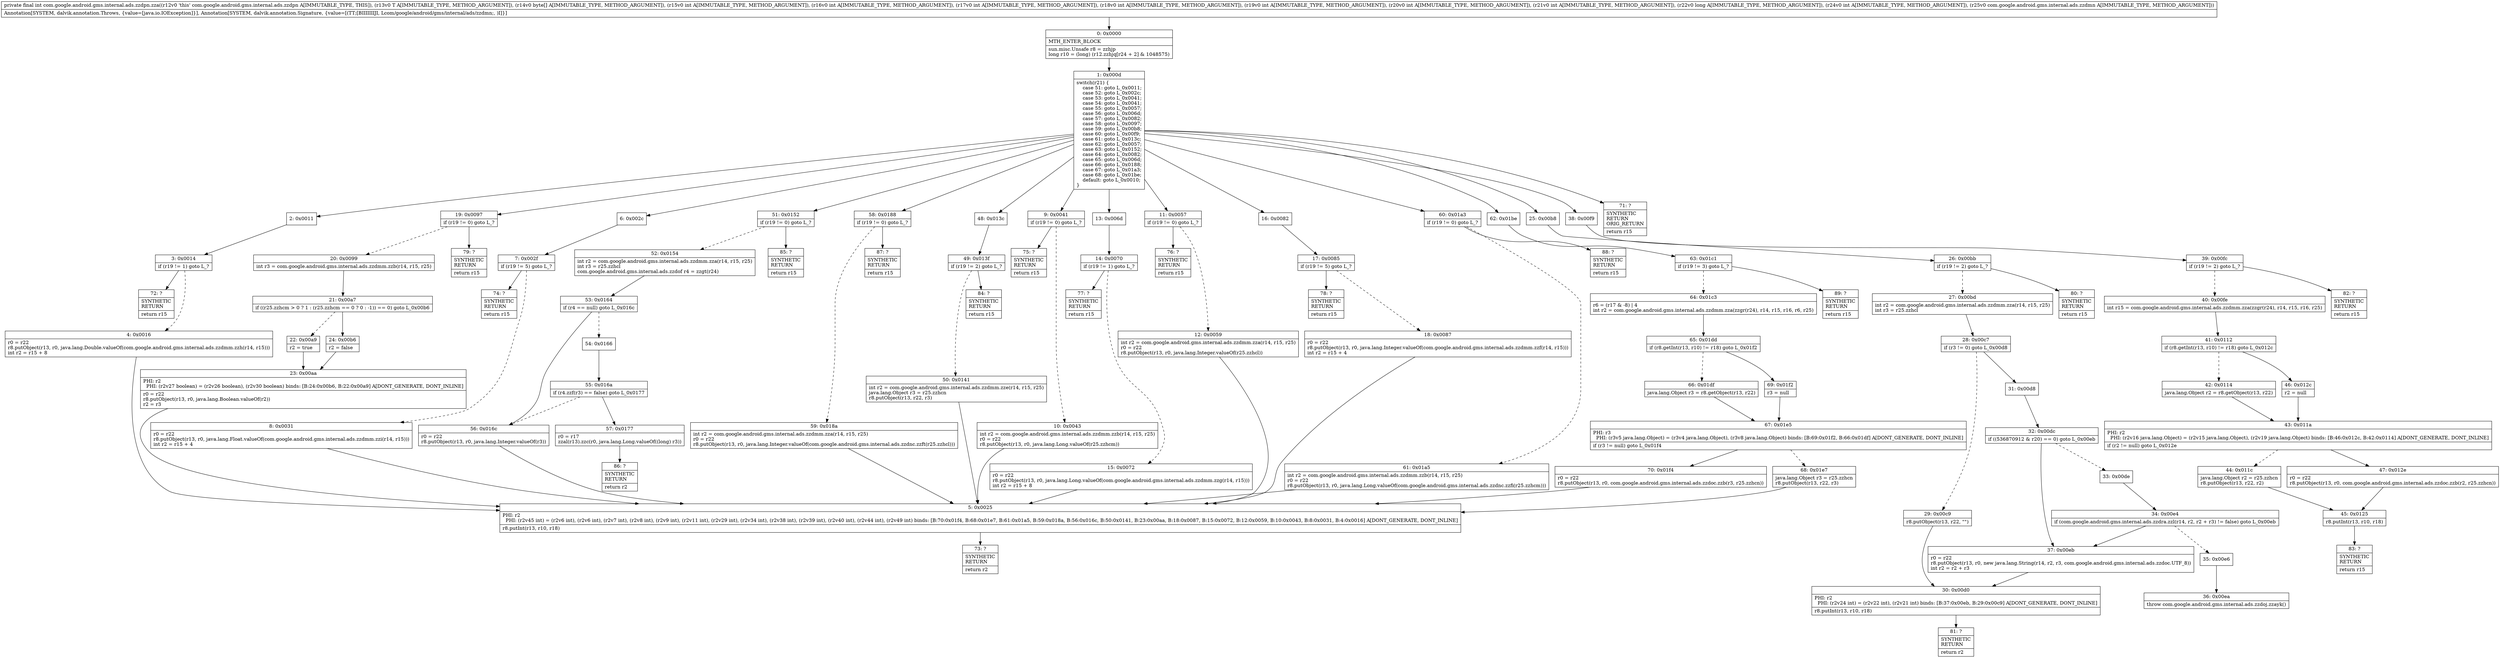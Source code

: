 digraph "CFG forcom.google.android.gms.internal.ads.zzdpn.zza(Ljava\/lang\/Object;[BIIIIIIIJILcom\/google\/android\/gms\/internal\/ads\/zzdmn;)I" {
Node_0 [shape=record,label="{0\:\ 0x0000|MTH_ENTER_BLOCK\l|sun.misc.Unsafe r8 = zzhjp\llong r10 = (long) (r12.zzhjq[r24 + 2] & 1048575)\l}"];
Node_1 [shape=record,label="{1\:\ 0x000d|switch(r21) \{\l    case 51: goto L_0x0011;\l    case 52: goto L_0x002c;\l    case 53: goto L_0x0041;\l    case 54: goto L_0x0041;\l    case 55: goto L_0x0057;\l    case 56: goto L_0x006d;\l    case 57: goto L_0x0082;\l    case 58: goto L_0x0097;\l    case 59: goto L_0x00b8;\l    case 60: goto L_0x00f9;\l    case 61: goto L_0x013c;\l    case 62: goto L_0x0057;\l    case 63: goto L_0x0152;\l    case 64: goto L_0x0082;\l    case 65: goto L_0x006d;\l    case 66: goto L_0x0188;\l    case 67: goto L_0x01a3;\l    case 68: goto L_0x01be;\l    default: goto L_0x0010;\l\}\l}"];
Node_2 [shape=record,label="{2\:\ 0x0011}"];
Node_3 [shape=record,label="{3\:\ 0x0014|if (r19 != 1) goto L_?\l}"];
Node_4 [shape=record,label="{4\:\ 0x0016|r0 = r22\lr8.putObject(r13, r0, java.lang.Double.valueOf(com.google.android.gms.internal.ads.zzdmm.zzh(r14, r15)))\lint r2 = r15 + 8\l}"];
Node_5 [shape=record,label="{5\:\ 0x0025|PHI: r2 \l  PHI: (r2v45 int) = (r2v6 int), (r2v6 int), (r2v7 int), (r2v8 int), (r2v9 int), (r2v11 int), (r2v29 int), (r2v34 int), (r2v38 int), (r2v39 int), (r2v40 int), (r2v44 int), (r2v49 int) binds: [B:70:0x01f4, B:68:0x01e7, B:61:0x01a5, B:59:0x018a, B:56:0x016c, B:50:0x0141, B:23:0x00aa, B:18:0x0087, B:15:0x0072, B:12:0x0059, B:10:0x0043, B:8:0x0031, B:4:0x0016] A[DONT_GENERATE, DONT_INLINE]\l|r8.putInt(r13, r10, r18)\l}"];
Node_6 [shape=record,label="{6\:\ 0x002c}"];
Node_7 [shape=record,label="{7\:\ 0x002f|if (r19 != 5) goto L_?\l}"];
Node_8 [shape=record,label="{8\:\ 0x0031|r0 = r22\lr8.putObject(r13, r0, java.lang.Float.valueOf(com.google.android.gms.internal.ads.zzdmm.zzi(r14, r15)))\lint r2 = r15 + 4\l}"];
Node_9 [shape=record,label="{9\:\ 0x0041|if (r19 != 0) goto L_?\l}"];
Node_10 [shape=record,label="{10\:\ 0x0043|int r2 = com.google.android.gms.internal.ads.zzdmm.zzb(r14, r15, r25)\lr0 = r22\lr8.putObject(r13, r0, java.lang.Long.valueOf(r25.zzhcm))\l}"];
Node_11 [shape=record,label="{11\:\ 0x0057|if (r19 != 0) goto L_?\l}"];
Node_12 [shape=record,label="{12\:\ 0x0059|int r2 = com.google.android.gms.internal.ads.zzdmm.zza(r14, r15, r25)\lr0 = r22\lr8.putObject(r13, r0, java.lang.Integer.valueOf(r25.zzhcl))\l}"];
Node_13 [shape=record,label="{13\:\ 0x006d}"];
Node_14 [shape=record,label="{14\:\ 0x0070|if (r19 != 1) goto L_?\l}"];
Node_15 [shape=record,label="{15\:\ 0x0072|r0 = r22\lr8.putObject(r13, r0, java.lang.Long.valueOf(com.google.android.gms.internal.ads.zzdmm.zzg(r14, r15)))\lint r2 = r15 + 8\l}"];
Node_16 [shape=record,label="{16\:\ 0x0082}"];
Node_17 [shape=record,label="{17\:\ 0x0085|if (r19 != 5) goto L_?\l}"];
Node_18 [shape=record,label="{18\:\ 0x0087|r0 = r22\lr8.putObject(r13, r0, java.lang.Integer.valueOf(com.google.android.gms.internal.ads.zzdmm.zzf(r14, r15)))\lint r2 = r15 + 4\l}"];
Node_19 [shape=record,label="{19\:\ 0x0097|if (r19 != 0) goto L_?\l}"];
Node_20 [shape=record,label="{20\:\ 0x0099|int r3 = com.google.android.gms.internal.ads.zzdmm.zzb(r14, r15, r25)\l}"];
Node_21 [shape=record,label="{21\:\ 0x00a7|if ((r25.zzhcm \> 0 ? 1 : (r25.zzhcm == 0 ? 0 : \-1)) == 0) goto L_0x00b6\l}"];
Node_22 [shape=record,label="{22\:\ 0x00a9|r2 = true\l}"];
Node_23 [shape=record,label="{23\:\ 0x00aa|PHI: r2 \l  PHI: (r2v27 boolean) = (r2v26 boolean), (r2v30 boolean) binds: [B:24:0x00b6, B:22:0x00a9] A[DONT_GENERATE, DONT_INLINE]\l|r0 = r22\lr8.putObject(r13, r0, java.lang.Boolean.valueOf(r2))\lr2 = r3\l}"];
Node_24 [shape=record,label="{24\:\ 0x00b6|r2 = false\l}"];
Node_25 [shape=record,label="{25\:\ 0x00b8}"];
Node_26 [shape=record,label="{26\:\ 0x00bb|if (r19 != 2) goto L_?\l}"];
Node_27 [shape=record,label="{27\:\ 0x00bd|int r2 = com.google.android.gms.internal.ads.zzdmm.zza(r14, r15, r25)\lint r3 = r25.zzhcl\l}"];
Node_28 [shape=record,label="{28\:\ 0x00c7|if (r3 != 0) goto L_0x00d8\l}"];
Node_29 [shape=record,label="{29\:\ 0x00c9|r8.putObject(r13, r22, \"\")\l}"];
Node_30 [shape=record,label="{30\:\ 0x00d0|PHI: r2 \l  PHI: (r2v24 int) = (r2v22 int), (r2v21 int) binds: [B:37:0x00eb, B:29:0x00c9] A[DONT_GENERATE, DONT_INLINE]\l|r8.putInt(r13, r10, r18)\l}"];
Node_31 [shape=record,label="{31\:\ 0x00d8}"];
Node_32 [shape=record,label="{32\:\ 0x00dc|if ((536870912 & r20) == 0) goto L_0x00eb\l}"];
Node_33 [shape=record,label="{33\:\ 0x00de}"];
Node_34 [shape=record,label="{34\:\ 0x00e4|if (com.google.android.gms.internal.ads.zzdra.zzl(r14, r2, r2 + r3) != false) goto L_0x00eb\l}"];
Node_35 [shape=record,label="{35\:\ 0x00e6}"];
Node_36 [shape=record,label="{36\:\ 0x00ea|throw com.google.android.gms.internal.ads.zzdoj.zzayk()\l}"];
Node_37 [shape=record,label="{37\:\ 0x00eb|r0 = r22\lr8.putObject(r13, r0, new java.lang.String(r14, r2, r3, com.google.android.gms.internal.ads.zzdoc.UTF_8))\lint r2 = r2 + r3\l}"];
Node_38 [shape=record,label="{38\:\ 0x00f9}"];
Node_39 [shape=record,label="{39\:\ 0x00fc|if (r19 != 2) goto L_?\l}"];
Node_40 [shape=record,label="{40\:\ 0x00fe|int r15 = com.google.android.gms.internal.ads.zzdmm.zza(zzgr(r24), r14, r15, r16, r25)\l}"];
Node_41 [shape=record,label="{41\:\ 0x0112|if (r8.getInt(r13, r10) != r18) goto L_0x012c\l}"];
Node_42 [shape=record,label="{42\:\ 0x0114|java.lang.Object r2 = r8.getObject(r13, r22)\l}"];
Node_43 [shape=record,label="{43\:\ 0x011a|PHI: r2 \l  PHI: (r2v16 java.lang.Object) = (r2v15 java.lang.Object), (r2v19 java.lang.Object) binds: [B:46:0x012c, B:42:0x0114] A[DONT_GENERATE, DONT_INLINE]\l|if (r2 != null) goto L_0x012e\l}"];
Node_44 [shape=record,label="{44\:\ 0x011c|java.lang.Object r2 = r25.zzhcn\lr8.putObject(r13, r22, r2)\l}"];
Node_45 [shape=record,label="{45\:\ 0x0125|r8.putInt(r13, r10, r18)\l}"];
Node_46 [shape=record,label="{46\:\ 0x012c|r2 = null\l}"];
Node_47 [shape=record,label="{47\:\ 0x012e|r0 = r22\lr8.putObject(r13, r0, com.google.android.gms.internal.ads.zzdoc.zzb(r2, r25.zzhcn))\l}"];
Node_48 [shape=record,label="{48\:\ 0x013c}"];
Node_49 [shape=record,label="{49\:\ 0x013f|if (r19 != 2) goto L_?\l}"];
Node_50 [shape=record,label="{50\:\ 0x0141|int r2 = com.google.android.gms.internal.ads.zzdmm.zze(r14, r15, r25)\ljava.lang.Object r3 = r25.zzhcn\lr8.putObject(r13, r22, r3)\l}"];
Node_51 [shape=record,label="{51\:\ 0x0152|if (r19 != 0) goto L_?\l}"];
Node_52 [shape=record,label="{52\:\ 0x0154|int r2 = com.google.android.gms.internal.ads.zzdmm.zza(r14, r15, r25)\lint r3 = r25.zzhcl\lcom.google.android.gms.internal.ads.zzdof r4 = zzgt(r24)\l}"];
Node_53 [shape=record,label="{53\:\ 0x0164|if (r4 == null) goto L_0x016c\l}"];
Node_54 [shape=record,label="{54\:\ 0x0166}"];
Node_55 [shape=record,label="{55\:\ 0x016a|if (r4.zzf(r3) == false) goto L_0x0177\l}"];
Node_56 [shape=record,label="{56\:\ 0x016c|r0 = r22\lr8.putObject(r13, r0, java.lang.Integer.valueOf(r3))\l}"];
Node_57 [shape=record,label="{57\:\ 0x0177|r0 = r17\lzzal(r13).zzc(r0, java.lang.Long.valueOf((long) r3))\l}"];
Node_58 [shape=record,label="{58\:\ 0x0188|if (r19 != 0) goto L_?\l}"];
Node_59 [shape=record,label="{59\:\ 0x018a|int r2 = com.google.android.gms.internal.ads.zzdmm.zza(r14, r15, r25)\lr0 = r22\lr8.putObject(r13, r0, java.lang.Integer.valueOf(com.google.android.gms.internal.ads.zzdnc.zzft(r25.zzhcl)))\l}"];
Node_60 [shape=record,label="{60\:\ 0x01a3|if (r19 != 0) goto L_?\l}"];
Node_61 [shape=record,label="{61\:\ 0x01a5|int r2 = com.google.android.gms.internal.ads.zzdmm.zzb(r14, r15, r25)\lr0 = r22\lr8.putObject(r13, r0, java.lang.Long.valueOf(com.google.android.gms.internal.ads.zzdnc.zzfi(r25.zzhcm)))\l}"];
Node_62 [shape=record,label="{62\:\ 0x01be}"];
Node_63 [shape=record,label="{63\:\ 0x01c1|if (r19 != 3) goto L_?\l}"];
Node_64 [shape=record,label="{64\:\ 0x01c3|r6 = (r17 & \-8) \| 4\lint r2 = com.google.android.gms.internal.ads.zzdmm.zza(zzgr(r24), r14, r15, r16, r6, r25)\l}"];
Node_65 [shape=record,label="{65\:\ 0x01dd|if (r8.getInt(r13, r10) != r18) goto L_0x01f2\l}"];
Node_66 [shape=record,label="{66\:\ 0x01df|java.lang.Object r3 = r8.getObject(r13, r22)\l}"];
Node_67 [shape=record,label="{67\:\ 0x01e5|PHI: r3 \l  PHI: (r3v5 java.lang.Object) = (r3v4 java.lang.Object), (r3v8 java.lang.Object) binds: [B:69:0x01f2, B:66:0x01df] A[DONT_GENERATE, DONT_INLINE]\l|if (r3 != null) goto L_0x01f4\l}"];
Node_68 [shape=record,label="{68\:\ 0x01e7|java.lang.Object r3 = r25.zzhcn\lr8.putObject(r13, r22, r3)\l}"];
Node_69 [shape=record,label="{69\:\ 0x01f2|r3 = null\l}"];
Node_70 [shape=record,label="{70\:\ 0x01f4|r0 = r22\lr8.putObject(r13, r0, com.google.android.gms.internal.ads.zzdoc.zzb(r3, r25.zzhcn))\l}"];
Node_71 [shape=record,label="{71\:\ ?|SYNTHETIC\lRETURN\lORIG_RETURN\l|return r15\l}"];
Node_72 [shape=record,label="{72\:\ ?|SYNTHETIC\lRETURN\l|return r15\l}"];
Node_73 [shape=record,label="{73\:\ ?|SYNTHETIC\lRETURN\l|return r2\l}"];
Node_74 [shape=record,label="{74\:\ ?|SYNTHETIC\lRETURN\l|return r15\l}"];
Node_75 [shape=record,label="{75\:\ ?|SYNTHETIC\lRETURN\l|return r15\l}"];
Node_76 [shape=record,label="{76\:\ ?|SYNTHETIC\lRETURN\l|return r15\l}"];
Node_77 [shape=record,label="{77\:\ ?|SYNTHETIC\lRETURN\l|return r15\l}"];
Node_78 [shape=record,label="{78\:\ ?|SYNTHETIC\lRETURN\l|return r15\l}"];
Node_79 [shape=record,label="{79\:\ ?|SYNTHETIC\lRETURN\l|return r15\l}"];
Node_80 [shape=record,label="{80\:\ ?|SYNTHETIC\lRETURN\l|return r15\l}"];
Node_81 [shape=record,label="{81\:\ ?|SYNTHETIC\lRETURN\l|return r2\l}"];
Node_82 [shape=record,label="{82\:\ ?|SYNTHETIC\lRETURN\l|return r15\l}"];
Node_83 [shape=record,label="{83\:\ ?|SYNTHETIC\lRETURN\l|return r15\l}"];
Node_84 [shape=record,label="{84\:\ ?|SYNTHETIC\lRETURN\l|return r15\l}"];
Node_85 [shape=record,label="{85\:\ ?|SYNTHETIC\lRETURN\l|return r15\l}"];
Node_86 [shape=record,label="{86\:\ ?|SYNTHETIC\lRETURN\l|return r2\l}"];
Node_87 [shape=record,label="{87\:\ ?|SYNTHETIC\lRETURN\l|return r15\l}"];
Node_88 [shape=record,label="{88\:\ ?|SYNTHETIC\lRETURN\l|return r15\l}"];
Node_89 [shape=record,label="{89\:\ ?|SYNTHETIC\lRETURN\l|return r15\l}"];
MethodNode[shape=record,label="{private final int com.google.android.gms.internal.ads.zzdpn.zza((r12v0 'this' com.google.android.gms.internal.ads.zzdpn A[IMMUTABLE_TYPE, THIS]), (r13v0 T A[IMMUTABLE_TYPE, METHOD_ARGUMENT]), (r14v0 byte[] A[IMMUTABLE_TYPE, METHOD_ARGUMENT]), (r15v0 int A[IMMUTABLE_TYPE, METHOD_ARGUMENT]), (r16v0 int A[IMMUTABLE_TYPE, METHOD_ARGUMENT]), (r17v0 int A[IMMUTABLE_TYPE, METHOD_ARGUMENT]), (r18v0 int A[IMMUTABLE_TYPE, METHOD_ARGUMENT]), (r19v0 int A[IMMUTABLE_TYPE, METHOD_ARGUMENT]), (r20v0 int A[IMMUTABLE_TYPE, METHOD_ARGUMENT]), (r21v0 int A[IMMUTABLE_TYPE, METHOD_ARGUMENT]), (r22v0 long A[IMMUTABLE_TYPE, METHOD_ARGUMENT]), (r24v0 int A[IMMUTABLE_TYPE, METHOD_ARGUMENT]), (r25v0 com.google.android.gms.internal.ads.zzdmn A[IMMUTABLE_TYPE, METHOD_ARGUMENT]))  | Annotation[SYSTEM, dalvik.annotation.Throws, \{value=[java.io.IOException]\}], Annotation[SYSTEM, dalvik.annotation.Signature, \{value=[(TT;[BIIIIIIIJI, Lcom\/google\/android\/gms\/internal\/ads\/zzdmn;, )I]\}]\l}"];
MethodNode -> Node_0;
Node_0 -> Node_1;
Node_1 -> Node_2;
Node_1 -> Node_6;
Node_1 -> Node_9;
Node_1 -> Node_11;
Node_1 -> Node_13;
Node_1 -> Node_16;
Node_1 -> Node_19;
Node_1 -> Node_25;
Node_1 -> Node_38;
Node_1 -> Node_48;
Node_1 -> Node_51;
Node_1 -> Node_58;
Node_1 -> Node_60;
Node_1 -> Node_62;
Node_1 -> Node_71;
Node_2 -> Node_3;
Node_3 -> Node_4[style=dashed];
Node_3 -> Node_72;
Node_4 -> Node_5;
Node_5 -> Node_73;
Node_6 -> Node_7;
Node_7 -> Node_8[style=dashed];
Node_7 -> Node_74;
Node_8 -> Node_5;
Node_9 -> Node_10[style=dashed];
Node_9 -> Node_75;
Node_10 -> Node_5;
Node_11 -> Node_12[style=dashed];
Node_11 -> Node_76;
Node_12 -> Node_5;
Node_13 -> Node_14;
Node_14 -> Node_15[style=dashed];
Node_14 -> Node_77;
Node_15 -> Node_5;
Node_16 -> Node_17;
Node_17 -> Node_18[style=dashed];
Node_17 -> Node_78;
Node_18 -> Node_5;
Node_19 -> Node_20[style=dashed];
Node_19 -> Node_79;
Node_20 -> Node_21;
Node_21 -> Node_22[style=dashed];
Node_21 -> Node_24;
Node_22 -> Node_23;
Node_23 -> Node_5;
Node_24 -> Node_23;
Node_25 -> Node_26;
Node_26 -> Node_27[style=dashed];
Node_26 -> Node_80;
Node_27 -> Node_28;
Node_28 -> Node_29[style=dashed];
Node_28 -> Node_31;
Node_29 -> Node_30;
Node_30 -> Node_81;
Node_31 -> Node_32;
Node_32 -> Node_33[style=dashed];
Node_32 -> Node_37;
Node_33 -> Node_34;
Node_34 -> Node_35[style=dashed];
Node_34 -> Node_37;
Node_35 -> Node_36;
Node_37 -> Node_30;
Node_38 -> Node_39;
Node_39 -> Node_40[style=dashed];
Node_39 -> Node_82;
Node_40 -> Node_41;
Node_41 -> Node_42[style=dashed];
Node_41 -> Node_46;
Node_42 -> Node_43;
Node_43 -> Node_44[style=dashed];
Node_43 -> Node_47;
Node_44 -> Node_45;
Node_45 -> Node_83;
Node_46 -> Node_43;
Node_47 -> Node_45;
Node_48 -> Node_49;
Node_49 -> Node_50[style=dashed];
Node_49 -> Node_84;
Node_50 -> Node_5;
Node_51 -> Node_52[style=dashed];
Node_51 -> Node_85;
Node_52 -> Node_53;
Node_53 -> Node_54[style=dashed];
Node_53 -> Node_56;
Node_54 -> Node_55;
Node_55 -> Node_56[style=dashed];
Node_55 -> Node_57;
Node_56 -> Node_5;
Node_57 -> Node_86;
Node_58 -> Node_59[style=dashed];
Node_58 -> Node_87;
Node_59 -> Node_5;
Node_60 -> Node_61[style=dashed];
Node_60 -> Node_88;
Node_61 -> Node_5;
Node_62 -> Node_63;
Node_63 -> Node_64[style=dashed];
Node_63 -> Node_89;
Node_64 -> Node_65;
Node_65 -> Node_66[style=dashed];
Node_65 -> Node_69;
Node_66 -> Node_67;
Node_67 -> Node_68[style=dashed];
Node_67 -> Node_70;
Node_68 -> Node_5;
Node_69 -> Node_67;
Node_70 -> Node_5;
}

